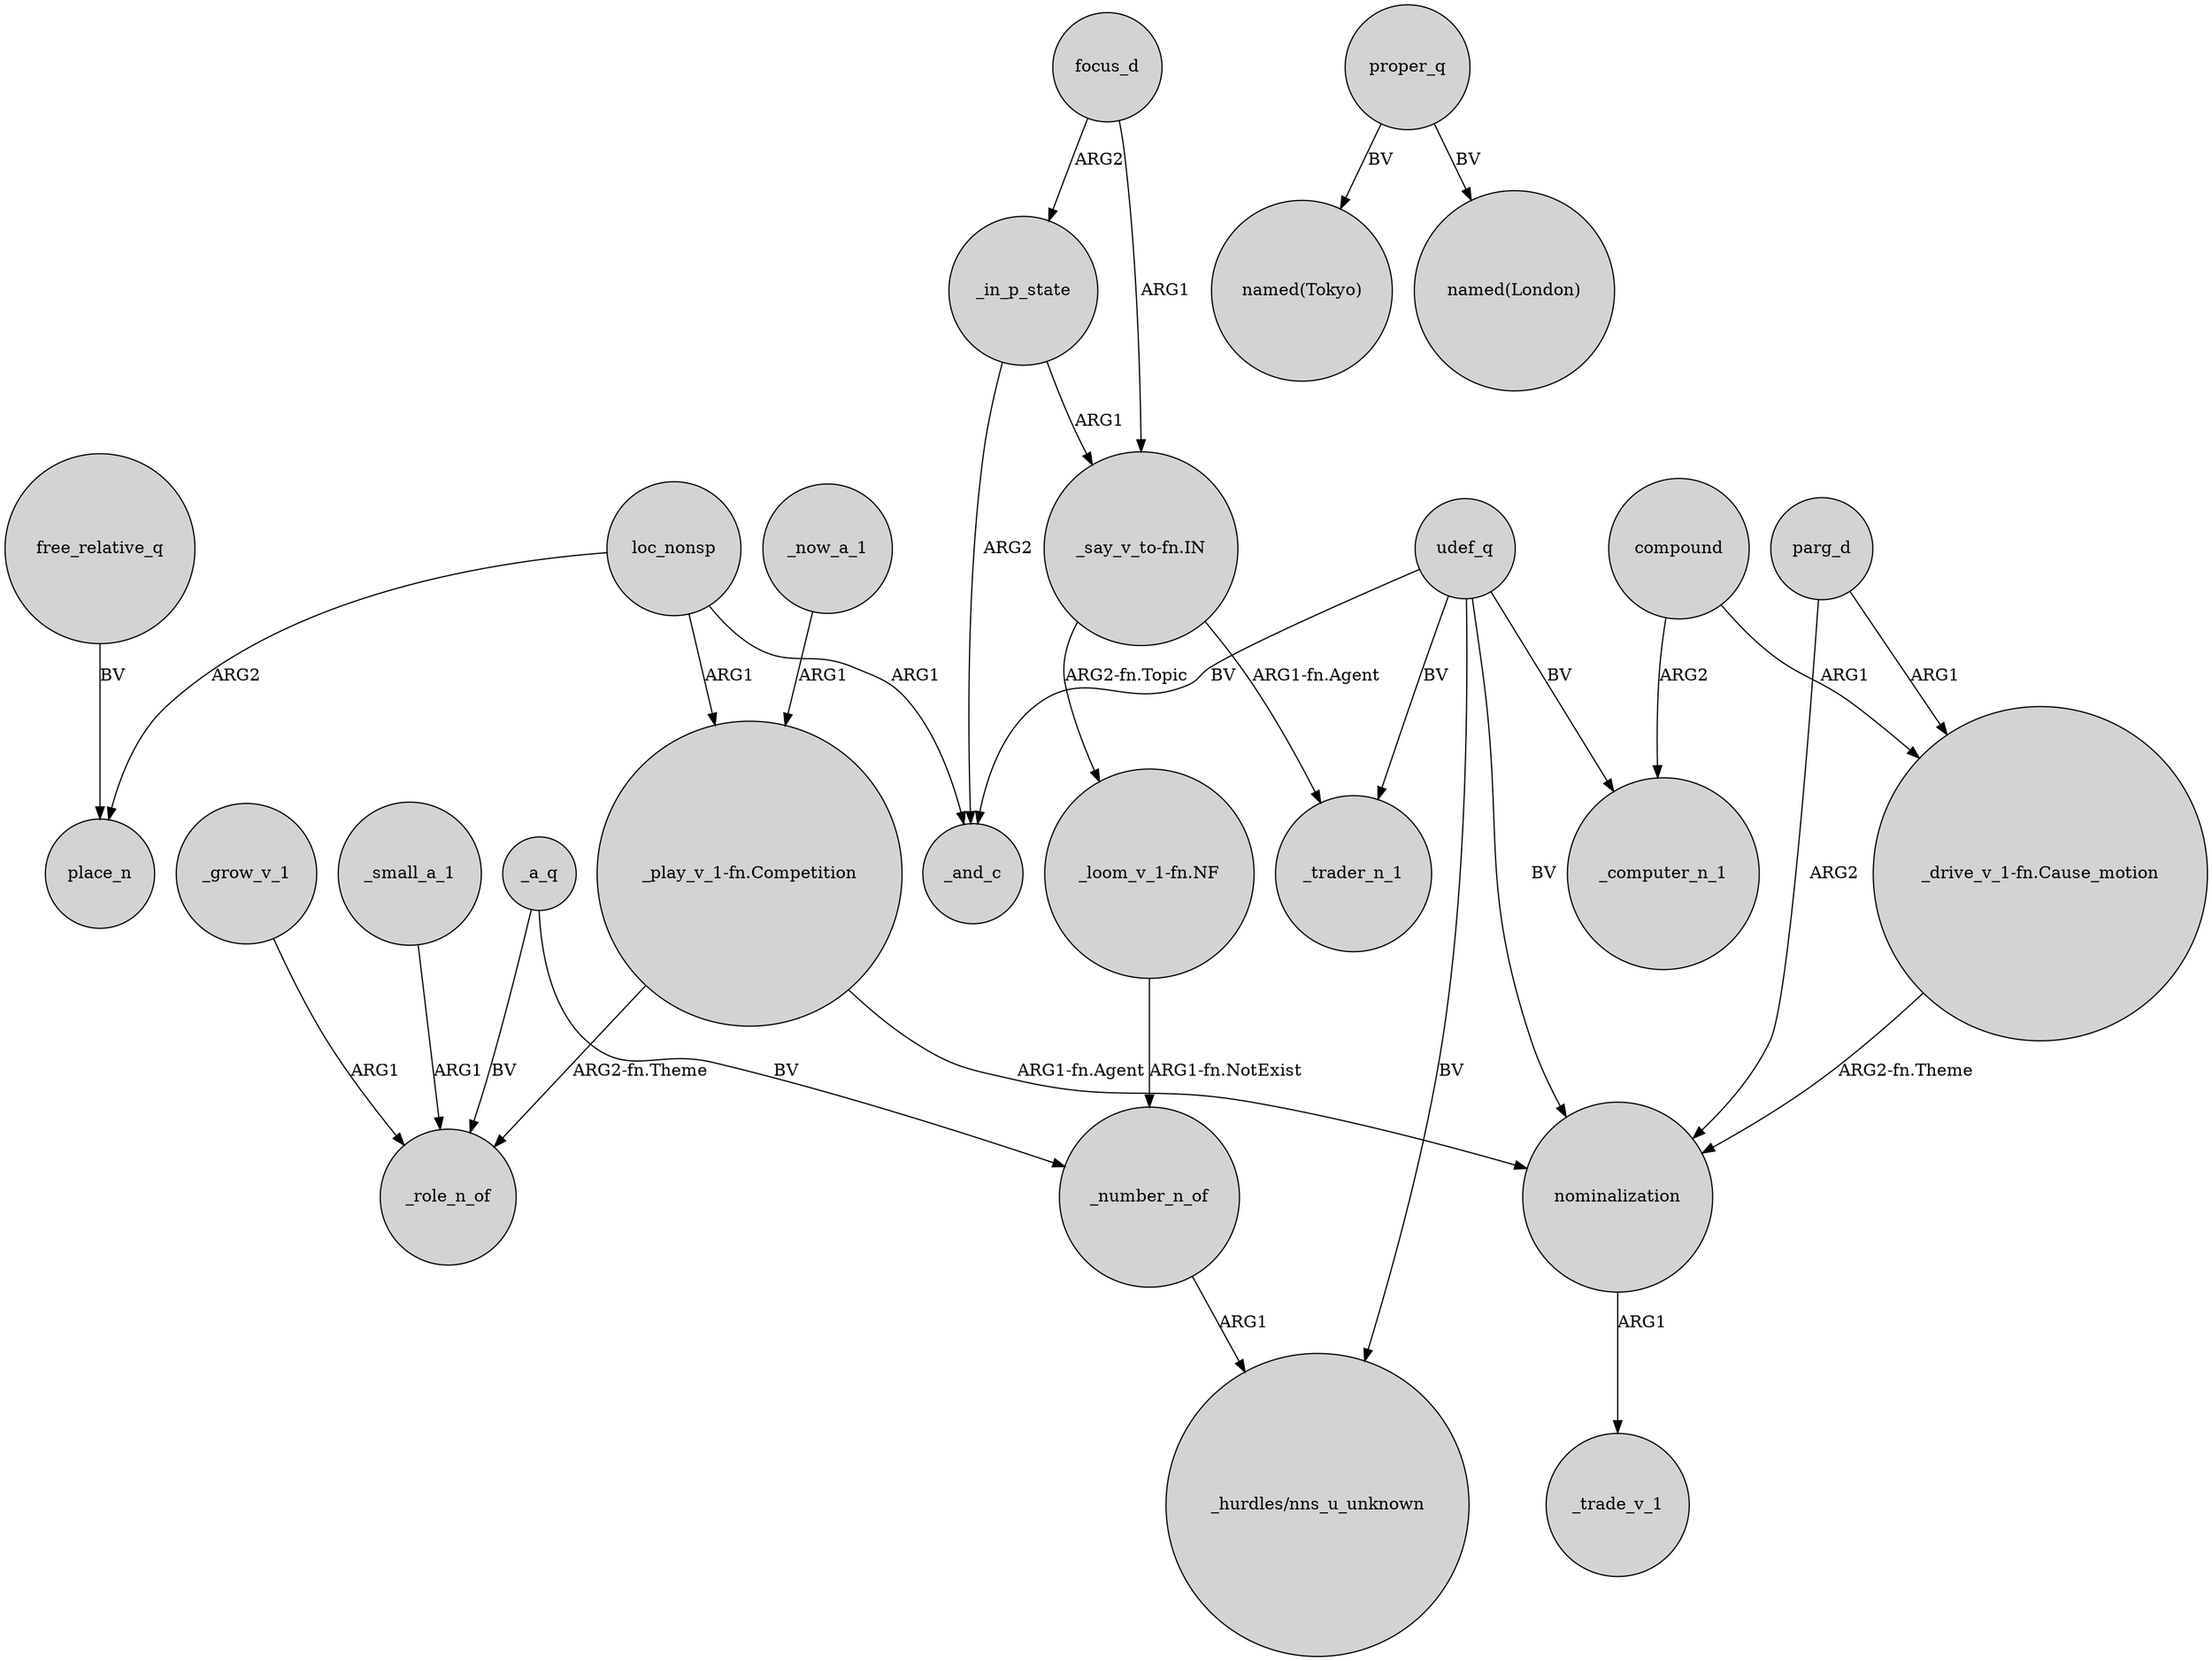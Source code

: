 digraph {
	node [shape=circle style=filled]
	loc_nonsp -> _and_c [label=ARG1]
	_now_a_1 -> "_play_v_1-fn.Competition" [label=ARG1]
	udef_q -> "_hurdles/nns_u_unknown" [label=BV]
	parg_d -> "_drive_v_1-fn.Cause_motion" [label=ARG1]
	_a_q -> _number_n_of [label=BV]
	"_loom_v_1-fn.NF" -> _number_n_of [label="ARG1-fn.NotExist"]
	"_say_v_to-fn.IN" -> "_loom_v_1-fn.NF" [label="ARG2-fn.Topic"]
	udef_q -> _trader_n_1 [label=BV]
	_a_q -> _role_n_of [label=BV]
	focus_d -> _in_p_state [label=ARG2]
	"_play_v_1-fn.Competition" -> nominalization [label="ARG1-fn.Agent"]
	loc_nonsp -> "_play_v_1-fn.Competition" [label=ARG1]
	nominalization -> _trade_v_1 [label=ARG1]
	proper_q -> "named(Tokyo)" [label=BV]
	_number_n_of -> "_hurdles/nns_u_unknown" [label=ARG1]
	"_play_v_1-fn.Competition" -> _role_n_of [label="ARG2-fn.Theme"]
	udef_q -> _computer_n_1 [label=BV]
	compound -> _computer_n_1 [label=ARG2]
	parg_d -> nominalization [label=ARG2]
	_small_a_1 -> _role_n_of [label=ARG1]
	udef_q -> nominalization [label=BV]
	proper_q -> "named(London)" [label=BV]
	loc_nonsp -> place_n [label=ARG2]
	_grow_v_1 -> _role_n_of [label=ARG1]
	free_relative_q -> place_n [label=BV]
	udef_q -> _and_c [label=BV]
	compound -> "_drive_v_1-fn.Cause_motion" [label=ARG1]
	_in_p_state -> "_say_v_to-fn.IN" [label=ARG1]
	"_drive_v_1-fn.Cause_motion" -> nominalization [label="ARG2-fn.Theme"]
	_in_p_state -> _and_c [label=ARG2]
	focus_d -> "_say_v_to-fn.IN" [label=ARG1]
	"_say_v_to-fn.IN" -> _trader_n_1 [label="ARG1-fn.Agent"]
}
